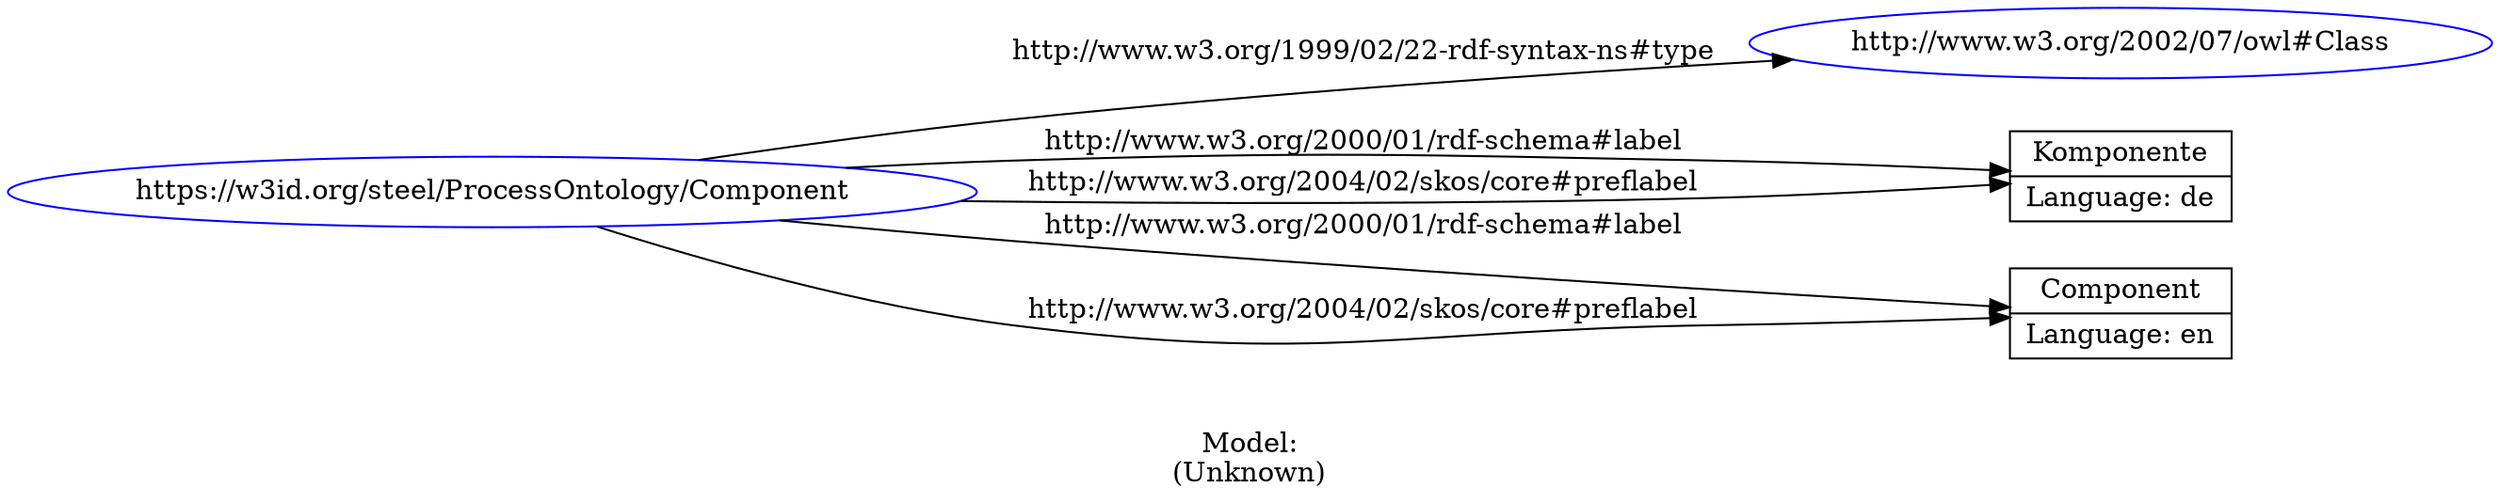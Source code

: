 digraph {
	rankdir = LR;
	charset="utf-8";

	"Rhttps://w3id.org/steel/ProcessOntology/Component" -> "Rhttp://www.w3.org/2002/07/owl#Class" [ label="http://www.w3.org/1999/02/22-rdf-syntax-ns#type" ];
	"Rhttps://w3id.org/steel/ProcessOntology/Component" -> "LKomponente|Language: de" [ label="http://www.w3.org/2000/01/rdf-schema#label" ];
	"Rhttps://w3id.org/steel/ProcessOntology/Component" -> "LComponent|Language: en" [ label="http://www.w3.org/2000/01/rdf-schema#label" ];
	"Rhttps://w3id.org/steel/ProcessOntology/Component" -> "LKomponente|Language: de" [ label="http://www.w3.org/2004/02/skos/core#preflabel" ];
	"Rhttps://w3id.org/steel/ProcessOntology/Component" -> "LComponent|Language: en" [ label="http://www.w3.org/2004/02/skos/core#preflabel" ];

	// Resources
	"Rhttps://w3id.org/steel/ProcessOntology/Component" [ label="https://w3id.org/steel/ProcessOntology/Component", shape = ellipse, color = blue ];
	"Rhttp://www.w3.org/2002/07/owl#Class" [ label="http://www.w3.org/2002/07/owl#Class", shape = ellipse, color = blue ];

	// Anonymous nodes

	// Literals
	"LKomponente|Language: de" [ label="Komponente|Language: de", shape = record ];
	"LComponent|Language: en" [ label="Component|Language: en", shape = record ];

	label="\n\nModel:\n(Unknown)";
}
